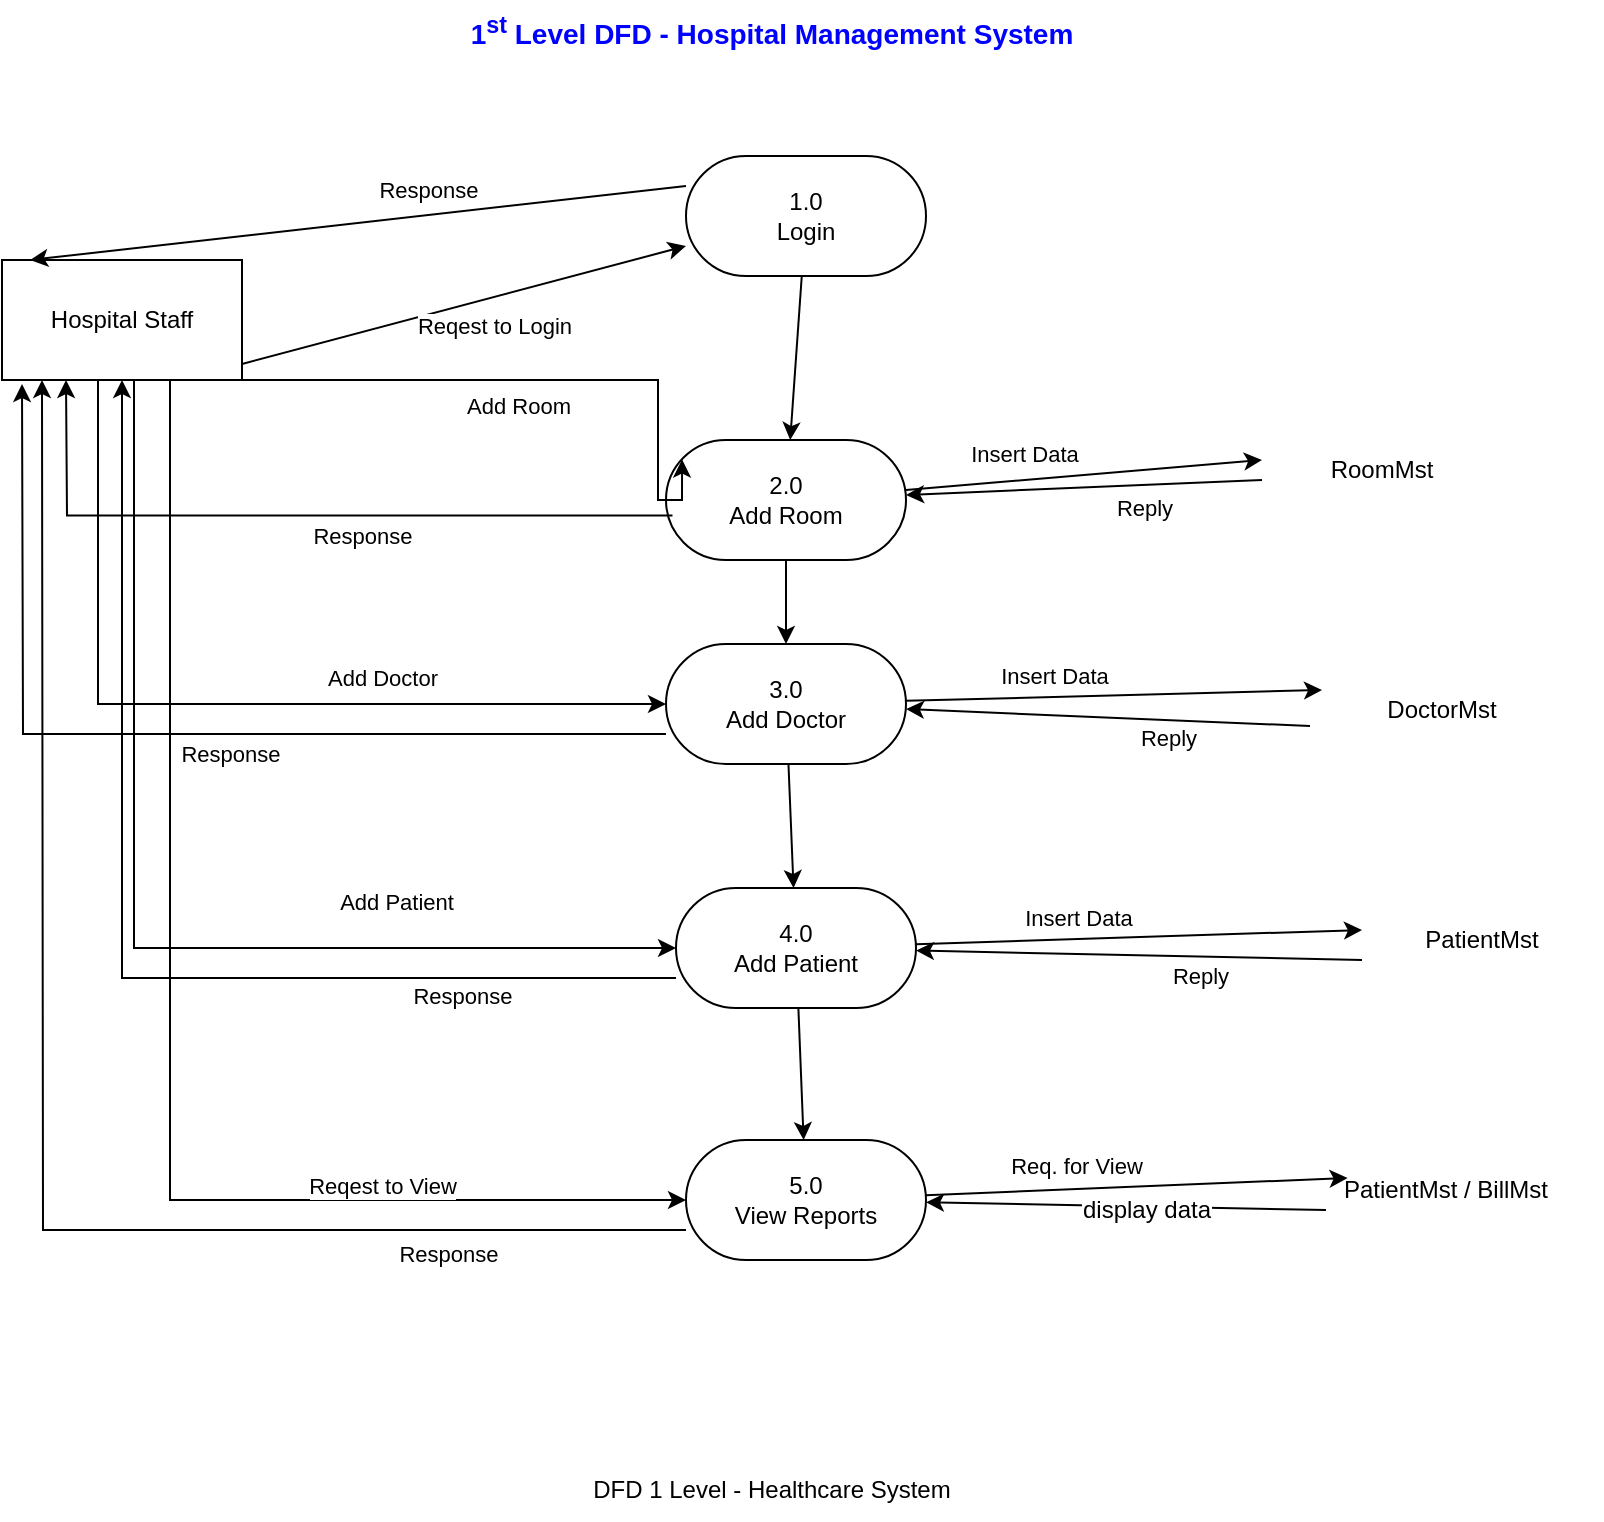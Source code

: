 <mxfile version="28.2.3">
  <diagram id="diagram-id-1" name="Page-1">
    <mxGraphModel dx="1042" dy="562" grid="0" gridSize="10" guides="1" tooltips="1" connect="1" arrows="1" fold="1" page="1" pageScale="1" pageWidth="850" pageHeight="1100" math="0" shadow="0">
      <root>
        <mxCell id="0" />
        <mxCell id="1" parent="0" />
        <mxCell id="id-title" value="&lt;font style=&quot;font-size: 14px;&quot; color=&quot;#0000FF&quot;&gt;&lt;b&gt;1&lt;sup&gt;st&lt;/sup&gt; Level DFD - Hospital Management System&lt;/b&gt;&lt;/font&gt;" style="text;html=1;strokeColor=none;fillColor=none;align=center;verticalAlign=middle;whiteSpace=wrap;rounded=0;" parent="1" vertex="1">
          <mxGeometry x="225" y="20" width="400" height="30" as="geometry" />
        </mxCell>
        <mxCell id="2" value="Hospital Staff" style="shape=rectangle;whiteSpace=wrap;html=1;strokeColor=#000000;fillColor=#FFFFFF;" parent="1" vertex="1">
          <mxGeometry x="40" y="150" width="120" height="60" as="geometry" />
        </mxCell>
        <mxCell id="3" value="1.0&lt;br&gt;Login" style="shape=rounded;whiteSpace=wrap;html=1;rounded=1;arcSize=50;strokeColor=#000000;fillColor=#FFFFFF;" parent="1" vertex="1">
          <mxGeometry x="382" y="98" width="120" height="60" as="geometry" />
        </mxCell>
        <mxCell id="4" value="2.0&lt;br&gt;Add Room" style="shape=rounded;whiteSpace=wrap;html=1;rounded=1;arcSize=50;strokeColor=#000000;fillColor=#FFFFFF;" parent="1" vertex="1">
          <mxGeometry x="372" y="240" width="120" height="60" as="geometry" />
        </mxCell>
        <mxCell id="5" value="3.0&lt;br&gt;Add Doctor" style="shape=rounded;whiteSpace=wrap;html=1;rounded=1;arcSize=50;strokeColor=#000000;fillColor=#FFFFFF;" parent="1" vertex="1">
          <mxGeometry x="372" y="342" width="120" height="60" as="geometry" />
        </mxCell>
        <mxCell id="6" value="4.0&lt;br&gt;Add Patient" style="shape=rounded;whiteSpace=wrap;html=1;rounded=1;arcSize=50;strokeColor=#000000;fillColor=#FFFFFF;" parent="1" vertex="1">
          <mxGeometry x="377" y="464" width="120" height="60" as="geometry" />
        </mxCell>
        <mxCell id="8" value="" style="line;strokeWidth=1;html=1;strokeColor=#000000;" parent="1" vertex="1">
          <mxGeometry x="600" y="245" width="120" as="geometry" />
        </mxCell>
        <mxCell id="9" value="" style="line;strokeWidth=1;html=1;strokeColor=#000000;" parent="1" vertex="1">
          <mxGeometry x="600" y="275" width="120" as="geometry" />
        </mxCell>
        <mxCell id="10" value="RoomMst" style="text;html=1;strokeColor=none;fillColor=none;align=center;verticalAlign=middle;whiteSpace=wrap;rounded=0;" parent="1" vertex="1">
          <mxGeometry x="670" y="245" width="120" height="20" as="geometry" />
        </mxCell>
        <mxCell id="11" value="" style="line;strokeWidth=1;html=1;strokeColor=#000000;" parent="1" vertex="1">
          <mxGeometry x="600" y="365" width="120" as="geometry" />
        </mxCell>
        <mxCell id="12" value="" style="line;strokeWidth=1;html=1;strokeColor=#000000;" parent="1" vertex="1">
          <mxGeometry x="600" y="395" width="120" as="geometry" />
        </mxCell>
        <mxCell id="13" value="DoctorMst" style="text;html=1;strokeColor=none;fillColor=none;align=center;verticalAlign=middle;whiteSpace=wrap;rounded=0;" parent="1" vertex="1">
          <mxGeometry x="700" y="365" width="120" height="20" as="geometry" />
        </mxCell>
        <mxCell id="14" value="" style="line;strokeWidth=1;html=1;strokeColor=#000000;" parent="1" vertex="1">
          <mxGeometry x="600" y="485" width="120" as="geometry" />
        </mxCell>
        <mxCell id="15" value="" style="line;strokeWidth=1;html=1;strokeColor=#000000;" parent="1" vertex="1">
          <mxGeometry x="600" y="515" width="120" as="geometry" />
        </mxCell>
        <mxCell id="16" value="PatientMst" style="text;html=1;strokeColor=none;fillColor=none;align=center;verticalAlign=middle;whiteSpace=wrap;rounded=0;" parent="1" vertex="1">
          <mxGeometry x="720" y="480" width="120" height="20" as="geometry" />
        </mxCell>
        <mxCell id="17" value="" style="line;strokeWidth=1;html=1;strokeColor=#000000;" parent="1" vertex="1">
          <mxGeometry x="600" y="605" width="120" as="geometry" />
        </mxCell>
        <mxCell id="18" value="" style="line;strokeWidth=1;html=1;strokeColor=#000000;" parent="1" vertex="1">
          <mxGeometry x="600" y="635" width="120" as="geometry" />
        </mxCell>
        <mxCell id="19" value="PatientMst / BillMst" style="text;html=1;strokeColor=none;fillColor=none;align=center;verticalAlign=middle;whiteSpace=wrap;rounded=0;" parent="1" vertex="1">
          <mxGeometry x="702" y="605" width="120" height="20" as="geometry" />
        </mxCell>
        <mxCell id="20" value="" style="endArrow=classic;html=1;rounded=0;" parent="1" source="3" target="4" edge="1">
          <mxGeometry width="50" height="50" relative="1" as="geometry">
            <mxPoint x="410" y="160" as="sourcePoint" />
            <mxPoint x="410" y="220" as="targetPoint" />
          </mxGeometry>
        </mxCell>
        <mxCell id="21" value="" style="endArrow=classic;html=1;rounded=0;" parent="1" source="4" target="5" edge="1">
          <mxGeometry width="50" height="50" relative="1" as="geometry">
            <mxPoint x="410" y="280" as="sourcePoint" />
            <mxPoint x="410" y="340" as="targetPoint" />
          </mxGeometry>
        </mxCell>
        <mxCell id="22" value="" style="endArrow=classic;html=1;rounded=0;" parent="1" source="5" target="6" edge="1">
          <mxGeometry width="50" height="50" relative="1" as="geometry">
            <mxPoint x="410" y="400" as="sourcePoint" />
            <mxPoint x="410" y="460" as="targetPoint" />
          </mxGeometry>
        </mxCell>
        <mxCell id="23" value="" style="endArrow=classic;html=1;rounded=0;" parent="1" source="6" target="7" edge="1">
          <mxGeometry width="50" height="50" relative="1" as="geometry">
            <mxPoint x="410" y="520" as="sourcePoint" />
            <mxPoint x="410" y="580" as="targetPoint" />
          </mxGeometry>
        </mxCell>
        <mxCell id="25" value="Reqest to Login" style="endArrow=classic;html=1;rounded=0;exitX=1;exitY=0.5;exitDx=0;exitDy=0;entryX=0;entryY=0.75;entryDx=0;entryDy=0;" parent="1" target="3" edge="1">
          <mxGeometry x="0.103" y="-14" width="50" height="50" relative="1" as="geometry">
            <mxPoint x="160" y="202" as="sourcePoint" />
            <mxPoint x="382" y="150" as="targetPoint" />
            <mxPoint as="offset" />
          </mxGeometry>
        </mxCell>
        <mxCell id="27" value="Response" style="endArrow=classic;html=1;rounded=0;exitX=0;exitY=0.25;exitDx=0;exitDy=0;entryX=0;entryY=0.5;entryDx=0;entryDy=0;" parent="1" source="3" edge="1">
          <mxGeometry x="-0.222" y="-12" width="50" height="50" relative="1" as="geometry">
            <mxPoint x="396" y="98" as="sourcePoint" />
            <mxPoint x="54" y="150" as="targetPoint" />
            <mxPoint as="offset" />
          </mxGeometry>
        </mxCell>
        <mxCell id="29" value="Add Room" style="endArrow=classic;html=1;rounded=0;edgeStyle=orthogonalEdgeStyle;elbow=vertical;exitX=0.25;exitY=1;exitDx=0;exitDy=0;entryX=0.067;entryY=0.163;entryDx=0;entryDy=0;entryPerimeter=0;" parent="1" target="4" edge="1">
          <mxGeometry x="-0.033" y="-13" relative="1" as="geometry">
            <mxPoint as="offset" />
            <mxPoint x="146" y="210" as="sourcePoint" />
            <mxPoint x="448" y="270" as="targetPoint" />
            <Array as="points">
              <mxPoint x="368" y="210" />
              <mxPoint x="368" y="270" />
              <mxPoint x="380" y="270" />
            </Array>
          </mxGeometry>
        </mxCell>
        <mxCell id="31" value="Response" style="endArrow=classic;html=1;rounded=0;edgeStyle=orthogonalEdgeStyle;elbow=horizontal;exitX=0.027;exitY=0.63;exitDx=0;exitDy=0;entryX=0.35;entryY=1;entryDx=0;entryDy=0;exitPerimeter=0;" parent="1" source="4" edge="1">
          <mxGeometry relative="1" as="geometry">
            <mxPoint x="30" y="10" as="offset" />
            <mxPoint x="362" y="270" as="sourcePoint" />
            <mxPoint x="72" y="210" as="targetPoint" />
          </mxGeometry>
        </mxCell>
        <mxCell id="33" value="Add Doctor" style="endArrow=classic;html=1;rounded=0;edgeStyle=orthogonalEdgeStyle;elbow=vertical;exitX=0.4;exitY=1;exitDx=0;exitDy=0;entryX=0;entryY=0.5;entryDx=0;entryDy=0;" parent="1" source="2" target="5" edge="1">
          <mxGeometry x="0.363" y="13" relative="1" as="geometry">
            <mxPoint as="offset" />
          </mxGeometry>
        </mxCell>
        <mxCell id="35" value="Response" style="endArrow=classic;html=1;rounded=0;edgeStyle=orthogonalEdgeStyle;elbow=horizontal;exitX=0;exitY=0.75;exitDx=0;exitDy=0;entryX=0.5;entryY=1;entryDx=0;entryDy=0;" parent="1" source="5" edge="1">
          <mxGeometry relative="1" as="geometry">
            <mxPoint x="30" y="10" as="offset" />
            <mxPoint x="322" y="374" as="sourcePoint" />
            <mxPoint x="50" y="212" as="targetPoint" />
          </mxGeometry>
        </mxCell>
        <mxCell id="37" value="Add Patient" style="endArrow=classic;html=1;rounded=0;edgeStyle=orthogonalEdgeStyle;elbow=vertical;exitX=0.55;exitY=1;exitDx=0;exitDy=0;entryX=0;entryY=0.5;entryDx=0;entryDy=0;" parent="1" source="2" target="6" edge="1">
          <mxGeometry x="0.495" y="23" relative="1" as="geometry">
            <mxPoint as="offset" />
          </mxGeometry>
        </mxCell>
        <mxCell id="39" value="Response" style="endArrow=classic;html=1;rounded=0;edgeStyle=orthogonalEdgeStyle;elbow=horizontal;exitX=0;exitY=0.75;exitDx=0;exitDy=0;entryX=0.5;entryY=1;entryDx=0;entryDy=0;" parent="1" source="6" target="2" edge="1">
          <mxGeometry x="-0.628" y="9" relative="1" as="geometry">
            <mxPoint as="offset" />
            <mxPoint x="355" y="514" as="sourcePoint" />
            <mxPoint x="96" y="230" as="targetPoint" />
          </mxGeometry>
        </mxCell>
        <mxCell id="41" value="Reqest to View" style="endArrow=classic;html=1;rounded=0;edgeStyle=orthogonalEdgeStyle;elbow=vertical;exitX=0.7;exitY=1;exitDx=0;exitDy=0;entryX=0;entryY=0.5;entryDx=0;entryDy=0;" parent="1" source="2" target="7" edge="1">
          <mxGeometry x="0.545" y="7" relative="1" as="geometry">
            <mxPoint as="offset" />
          </mxGeometry>
        </mxCell>
        <mxCell id="43" value="Response" style="endArrow=classic;html=1;rounded=0;edgeStyle=orthogonalEdgeStyle;elbow=horizontal;exitX=0;exitY=0.75;exitDx=0;exitDy=0;entryX=0.8;entryY=1;entryDx=0;entryDy=0;" parent="1" source="7" edge="1">
          <mxGeometry x="-0.681" y="12" relative="1" as="geometry">
            <mxPoint as="offset" />
            <mxPoint x="306" y="620" as="sourcePoint" />
            <mxPoint x="60" y="210" as="targetPoint" />
          </mxGeometry>
        </mxCell>
        <mxCell id="45" value="Insert Data" style="endArrow=classic;html=1;rounded=0;entryX=0;entryY=0.25;entryDx=0;entryDy=0;" parent="1" source="4" target="10" edge="1">
          <mxGeometry width="50" height="50" relative="1" as="geometry">
            <mxPoint x="480" y="250" as="sourcePoint" />
            <mxPoint x="590" y="250" as="targetPoint" />
            <mxPoint x="-30" y="-10" as="offset" />
          </mxGeometry>
        </mxCell>
        <mxCell id="47" value="Reply" style="endArrow=classic;html=1;rounded=0;exitX=0;exitY=0.75;exitDx=0;exitDy=0;" parent="1" source="10" target="4" edge="1">
          <mxGeometry width="50" height="50" relative="1" as="geometry">
            <mxPoint x="590" y="280" as="sourcePoint" />
            <mxPoint x="480" y="280" as="targetPoint" />
            <mxPoint x="30" y="10" as="offset" />
          </mxGeometry>
        </mxCell>
        <mxCell id="49" value="Insert Data" style="endArrow=classic;html=1;rounded=0;entryX=0;entryY=0;entryDx=0;entryDy=0;" parent="1" source="5" target="13" edge="1">
          <mxGeometry width="50" height="50" relative="1" as="geometry">
            <mxPoint x="480" y="370" as="sourcePoint" />
            <mxPoint x="590" y="370" as="targetPoint" />
            <mxPoint x="-30" y="-10" as="offset" />
          </mxGeometry>
        </mxCell>
        <mxCell id="51" value="Reply" style="endArrow=classic;html=1;rounded=0;" parent="1" target="5" edge="1">
          <mxGeometry width="50" height="50" relative="1" as="geometry">
            <mxPoint x="694" y="383" as="sourcePoint" />
            <mxPoint x="480" y="400" as="targetPoint" />
            <mxPoint x="30" y="10" as="offset" />
          </mxGeometry>
        </mxCell>
        <mxCell id="53" value="Insert Data" style="endArrow=classic;html=1;rounded=0;entryX=1;entryY=0.5;entryDx=0;entryDy=0;entryPerimeter=0;" parent="1" source="6" target="14" edge="1">
          <mxGeometry width="50" height="50" relative="1" as="geometry">
            <mxPoint x="480" y="490" as="sourcePoint" />
            <mxPoint x="590" y="490" as="targetPoint" />
            <mxPoint x="-30" y="-10" as="offset" />
          </mxGeometry>
        </mxCell>
        <mxCell id="55" value="Reply" style="endArrow=classic;html=1;rounded=0;exitX=0;exitY=1;exitDx=0;exitDy=0;" parent="1" source="16" target="6" edge="1">
          <mxGeometry width="50" height="50" relative="1" as="geometry">
            <mxPoint x="590" y="520" as="sourcePoint" />
            <mxPoint x="480" y="520" as="targetPoint" />
            <mxPoint x="30" y="10" as="offset" />
          </mxGeometry>
        </mxCell>
        <mxCell id="57" value="Req. for View" style="endArrow=classic;html=1;rounded=0;entryX=0.09;entryY=0.2;entryDx=0;entryDy=0;entryPerimeter=0;" parent="1" source="7" target="19" edge="1">
          <mxGeometry width="50" height="50" relative="1" as="geometry">
            <mxPoint x="480" y="610" as="sourcePoint" />
            <mxPoint x="590" y="610" as="targetPoint" />
            <mxPoint x="-30" y="-10" as="offset" />
          </mxGeometry>
        </mxCell>
        <mxCell id="id-footer" value="DFD 1 Level - Healthcare System" style="text;html=1;strokeColor=none;fillColor=none;align=center;verticalAlign=middle;whiteSpace=wrap;rounded=0;" parent="1" vertex="1">
          <mxGeometry x="225" y="750" width="400" height="30" as="geometry" />
        </mxCell>
        <mxCell id="60" value="" style="endArrow=classic;html=1;rounded=0;exitX=0;exitY=1;exitDx=0;exitDy=0;" parent="1" source="19" target="7" edge="1">
          <mxGeometry x="-0.365" y="12" width="50" height="50" relative="1" as="geometry">
            <mxPoint x="670" y="625" as="sourcePoint" />
            <mxPoint x="470" y="617.222" as="targetPoint" />
            <mxPoint as="offset" />
            <Array as="points" />
          </mxGeometry>
        </mxCell>
        <mxCell id="61" value="display data" style="edgeLabel;html=1;align=center;verticalAlign=middle;resizable=0;points=[];fontSize=12;" parent="60" vertex="1" connectable="0">
          <mxGeometry x="-0.1" y="1" relative="1" as="geometry">
            <mxPoint as="offset" />
          </mxGeometry>
        </mxCell>
        <mxCell id="7" value="5.0&lt;br&gt;View Reports" style="shape=rounded;whiteSpace=wrap;html=1;rounded=1;arcSize=50;strokeColor=#000000;fillColor=#FFFFFF;" parent="1" vertex="1">
          <mxGeometry x="382" y="590" width="120" height="60" as="geometry" />
        </mxCell>
      </root>
    </mxGraphModel>
  </diagram>
</mxfile>
